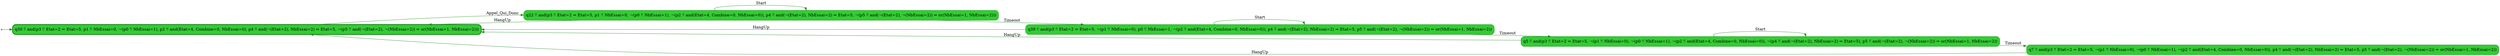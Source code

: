 digraph g {

	rankdir="LR"

	__invisible__[shape="point", color="forestgreen"]
	q30[label="q30 ≝ and(p3 ≝ Etat=2 ⇒ Etat=5, p1 ≝ NbEssai=0, ¬(p0 ≝ NbEssai=1), p2 ≝ and(Etat=4, Combine=0, NbEssai=0), p4 ≝ and(¬(Etat=2), NbEssai=2) ⇒ Etat=5, ¬(p5 ≝ and(¬(Etat=2), ¬(NbEssai=2)) ⇒ or(NbEssai=1, NbEssai=2)))", shape="box", style="rounded, filled", color="forestgreen", fillcolor="limegreen", penwidth=3] // Initial
	q22[label="q22 ≝ and(p3 ≝ Etat=2 ⇒ Etat=5, p1 ≝ NbEssai=0, ¬(p0 ≝ NbEssai=1), ¬(p2 ≝ and(Etat=4, Combine=0, NbEssai=0)), p4 ≝ and(¬(Etat=2), NbEssai=2) ⇒ Etat=5, ¬(p5 ≝ and(¬(Etat=2), ¬(NbEssai=2)) ⇒ or(NbEssai=1, NbEssai=2)))", shape="box", style="rounded, filled", color="forestgreen", fillcolor="limegreen"]
	q39[label="q39 ≝ and(p3 ≝ Etat=2 ⇒ Etat=5, ¬(p1 ≝ NbEssai=0), p0 ≝ NbEssai=1, ¬(p2 ≝ and(Etat=4, Combine=0, NbEssai=0)), p4 ≝ and(¬(Etat=2), NbEssai=2) ⇒ Etat=5, p5 ≝ and(¬(Etat=2), ¬(NbEssai=2)) ⇒ or(NbEssai=1, NbEssai=2))", shape="box", style="rounded, filled", color="forestgreen", fillcolor="limegreen"]
	q5[label="q5 ≝ and(p3 ≝ Etat=2 ⇒ Etat=5, ¬(p1 ≝ NbEssai=0), ¬(p0 ≝ NbEssai=1), ¬(p2 ≝ and(Etat=4, Combine=0, NbEssai=0)), ¬(p4 ≝ and(¬(Etat=2), NbEssai=2) ⇒ Etat=5), p5 ≝ and(¬(Etat=2), ¬(NbEssai=2)) ⇒ or(NbEssai=1, NbEssai=2))", shape="box", style="rounded, filled", color="forestgreen", fillcolor="limegreen"]
	q7[label="q7 ≝ and(p3 ≝ Etat=2 ⇒ Etat=5, ¬(p1 ≝ NbEssai=0), ¬(p0 ≝ NbEssai=1), ¬(p2 ≝ and(Etat=4, Combine=0, NbEssai=0)), p4 ≝ and(¬(Etat=2), NbEssai=2) ⇒ Etat=5, p5 ≝ and(¬(Etat=2), ¬(NbEssai=2)) ⇒ or(NbEssai=1, NbEssai=2))", shape="box", style="rounded, filled", color="forestgreen", fillcolor="limegreen"]

	__invisible__ -> q30[color="forestgreen"]
	q30 -> q22[label="Appel_Qui_Donc", color="forestgreen"]
	q22 -> q22[label="Start", color="forestgreen"]
	q22 -> q30[label="HangUp", color="forestgreen"]
	q22 -> q39[label="Timeout", color="forestgreen"]
	q39 -> q39[label="Start", color="forestgreen"]
	q39 -> q5[label="Timeout", color="forestgreen"]
	q5 -> q5[label="Start", color="forestgreen"]
	q5 -> q7[label="Timeout", color="forestgreen"]
	q7 -> q30[label="HangUp", color="forestgreen"]
	q5 -> q30[label="HangUp", color="forestgreen"]
	q39 -> q30[label="HangUp", color="forestgreen"]

}
